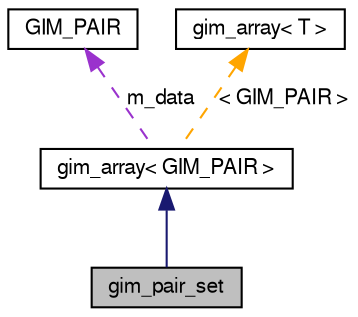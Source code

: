 digraph G
{
  bgcolor="transparent";
  edge [fontname="FreeSans",fontsize=10,labelfontname="FreeSans",labelfontsize=10];
  node [fontname="FreeSans",fontsize=10,shape=record];
  Node1 [label="gim_pair_set",height=0.2,width=0.4,color="black", fillcolor="grey75", style="filled" fontcolor="black"];
  Node2 -> Node1 [dir=back,color="midnightblue",fontsize=10,style="solid"];
  Node2 [label="gim_array\< GIM_PAIR \>",height=0.2,width=0.4,color="black",URL="$classgim__array.html"];
  Node3 -> Node2 [dir=back,color="darkorchid3",fontsize=10,style="dashed",label="m_data"];
  Node3 [label="GIM_PAIR",height=0.2,width=0.4,color="black",URL="$struct_g_i_m___p_a_i_r.html",tooltip="Overlapping pair."];
  Node4 -> Node2 [dir=back,color="orange",fontsize=10,style="dashed",label="\< GIM_PAIR \>"];
  Node4 [label="gim_array\< T \>",height=0.2,width=0.4,color="black",URL="$classgim__array.html",tooltip="Very simple array container with fast access and simd memory."];
}
